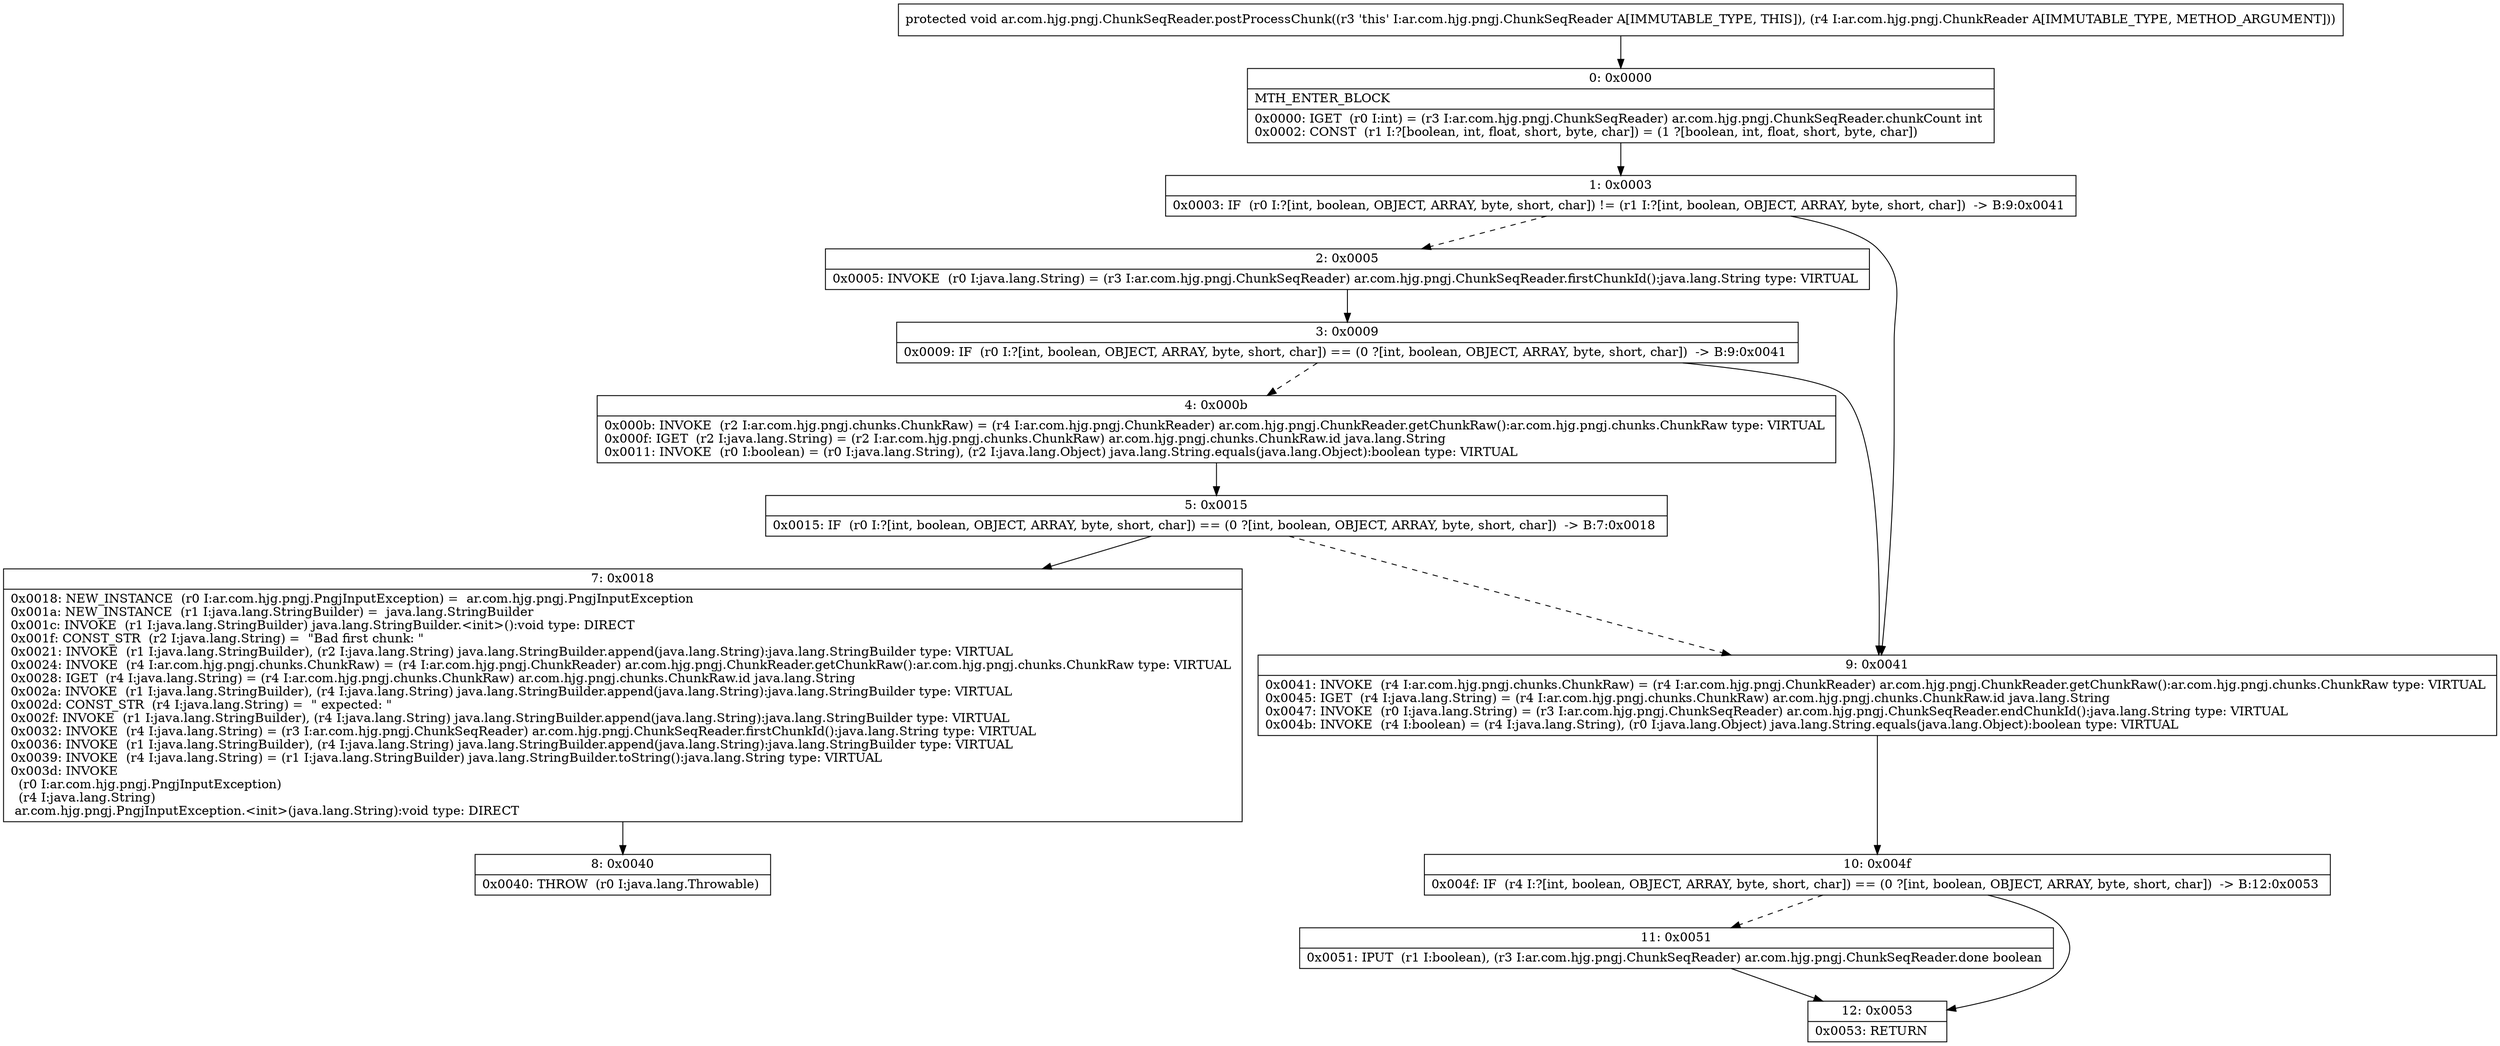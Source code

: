 digraph "CFG forar.com.hjg.pngj.ChunkSeqReader.postProcessChunk(Lar\/com\/hjg\/pngj\/ChunkReader;)V" {
Node_0 [shape=record,label="{0\:\ 0x0000|MTH_ENTER_BLOCK\l|0x0000: IGET  (r0 I:int) = (r3 I:ar.com.hjg.pngj.ChunkSeqReader) ar.com.hjg.pngj.ChunkSeqReader.chunkCount int \l0x0002: CONST  (r1 I:?[boolean, int, float, short, byte, char]) = (1 ?[boolean, int, float, short, byte, char]) \l}"];
Node_1 [shape=record,label="{1\:\ 0x0003|0x0003: IF  (r0 I:?[int, boolean, OBJECT, ARRAY, byte, short, char]) != (r1 I:?[int, boolean, OBJECT, ARRAY, byte, short, char])  \-\> B:9:0x0041 \l}"];
Node_2 [shape=record,label="{2\:\ 0x0005|0x0005: INVOKE  (r0 I:java.lang.String) = (r3 I:ar.com.hjg.pngj.ChunkSeqReader) ar.com.hjg.pngj.ChunkSeqReader.firstChunkId():java.lang.String type: VIRTUAL \l}"];
Node_3 [shape=record,label="{3\:\ 0x0009|0x0009: IF  (r0 I:?[int, boolean, OBJECT, ARRAY, byte, short, char]) == (0 ?[int, boolean, OBJECT, ARRAY, byte, short, char])  \-\> B:9:0x0041 \l}"];
Node_4 [shape=record,label="{4\:\ 0x000b|0x000b: INVOKE  (r2 I:ar.com.hjg.pngj.chunks.ChunkRaw) = (r4 I:ar.com.hjg.pngj.ChunkReader) ar.com.hjg.pngj.ChunkReader.getChunkRaw():ar.com.hjg.pngj.chunks.ChunkRaw type: VIRTUAL \l0x000f: IGET  (r2 I:java.lang.String) = (r2 I:ar.com.hjg.pngj.chunks.ChunkRaw) ar.com.hjg.pngj.chunks.ChunkRaw.id java.lang.String \l0x0011: INVOKE  (r0 I:boolean) = (r0 I:java.lang.String), (r2 I:java.lang.Object) java.lang.String.equals(java.lang.Object):boolean type: VIRTUAL \l}"];
Node_5 [shape=record,label="{5\:\ 0x0015|0x0015: IF  (r0 I:?[int, boolean, OBJECT, ARRAY, byte, short, char]) == (0 ?[int, boolean, OBJECT, ARRAY, byte, short, char])  \-\> B:7:0x0018 \l}"];
Node_7 [shape=record,label="{7\:\ 0x0018|0x0018: NEW_INSTANCE  (r0 I:ar.com.hjg.pngj.PngjInputException) =  ar.com.hjg.pngj.PngjInputException \l0x001a: NEW_INSTANCE  (r1 I:java.lang.StringBuilder) =  java.lang.StringBuilder \l0x001c: INVOKE  (r1 I:java.lang.StringBuilder) java.lang.StringBuilder.\<init\>():void type: DIRECT \l0x001f: CONST_STR  (r2 I:java.lang.String) =  \"Bad first chunk: \" \l0x0021: INVOKE  (r1 I:java.lang.StringBuilder), (r2 I:java.lang.String) java.lang.StringBuilder.append(java.lang.String):java.lang.StringBuilder type: VIRTUAL \l0x0024: INVOKE  (r4 I:ar.com.hjg.pngj.chunks.ChunkRaw) = (r4 I:ar.com.hjg.pngj.ChunkReader) ar.com.hjg.pngj.ChunkReader.getChunkRaw():ar.com.hjg.pngj.chunks.ChunkRaw type: VIRTUAL \l0x0028: IGET  (r4 I:java.lang.String) = (r4 I:ar.com.hjg.pngj.chunks.ChunkRaw) ar.com.hjg.pngj.chunks.ChunkRaw.id java.lang.String \l0x002a: INVOKE  (r1 I:java.lang.StringBuilder), (r4 I:java.lang.String) java.lang.StringBuilder.append(java.lang.String):java.lang.StringBuilder type: VIRTUAL \l0x002d: CONST_STR  (r4 I:java.lang.String) =  \" expected: \" \l0x002f: INVOKE  (r1 I:java.lang.StringBuilder), (r4 I:java.lang.String) java.lang.StringBuilder.append(java.lang.String):java.lang.StringBuilder type: VIRTUAL \l0x0032: INVOKE  (r4 I:java.lang.String) = (r3 I:ar.com.hjg.pngj.ChunkSeqReader) ar.com.hjg.pngj.ChunkSeqReader.firstChunkId():java.lang.String type: VIRTUAL \l0x0036: INVOKE  (r1 I:java.lang.StringBuilder), (r4 I:java.lang.String) java.lang.StringBuilder.append(java.lang.String):java.lang.StringBuilder type: VIRTUAL \l0x0039: INVOKE  (r4 I:java.lang.String) = (r1 I:java.lang.StringBuilder) java.lang.StringBuilder.toString():java.lang.String type: VIRTUAL \l0x003d: INVOKE  \l  (r0 I:ar.com.hjg.pngj.PngjInputException)\l  (r4 I:java.lang.String)\l ar.com.hjg.pngj.PngjInputException.\<init\>(java.lang.String):void type: DIRECT \l}"];
Node_8 [shape=record,label="{8\:\ 0x0040|0x0040: THROW  (r0 I:java.lang.Throwable) \l}"];
Node_9 [shape=record,label="{9\:\ 0x0041|0x0041: INVOKE  (r4 I:ar.com.hjg.pngj.chunks.ChunkRaw) = (r4 I:ar.com.hjg.pngj.ChunkReader) ar.com.hjg.pngj.ChunkReader.getChunkRaw():ar.com.hjg.pngj.chunks.ChunkRaw type: VIRTUAL \l0x0045: IGET  (r4 I:java.lang.String) = (r4 I:ar.com.hjg.pngj.chunks.ChunkRaw) ar.com.hjg.pngj.chunks.ChunkRaw.id java.lang.String \l0x0047: INVOKE  (r0 I:java.lang.String) = (r3 I:ar.com.hjg.pngj.ChunkSeqReader) ar.com.hjg.pngj.ChunkSeqReader.endChunkId():java.lang.String type: VIRTUAL \l0x004b: INVOKE  (r4 I:boolean) = (r4 I:java.lang.String), (r0 I:java.lang.Object) java.lang.String.equals(java.lang.Object):boolean type: VIRTUAL \l}"];
Node_10 [shape=record,label="{10\:\ 0x004f|0x004f: IF  (r4 I:?[int, boolean, OBJECT, ARRAY, byte, short, char]) == (0 ?[int, boolean, OBJECT, ARRAY, byte, short, char])  \-\> B:12:0x0053 \l}"];
Node_11 [shape=record,label="{11\:\ 0x0051|0x0051: IPUT  (r1 I:boolean), (r3 I:ar.com.hjg.pngj.ChunkSeqReader) ar.com.hjg.pngj.ChunkSeqReader.done boolean \l}"];
Node_12 [shape=record,label="{12\:\ 0x0053|0x0053: RETURN   \l}"];
MethodNode[shape=record,label="{protected void ar.com.hjg.pngj.ChunkSeqReader.postProcessChunk((r3 'this' I:ar.com.hjg.pngj.ChunkSeqReader A[IMMUTABLE_TYPE, THIS]), (r4 I:ar.com.hjg.pngj.ChunkReader A[IMMUTABLE_TYPE, METHOD_ARGUMENT])) }"];
MethodNode -> Node_0;
Node_0 -> Node_1;
Node_1 -> Node_2[style=dashed];
Node_1 -> Node_9;
Node_2 -> Node_3;
Node_3 -> Node_4[style=dashed];
Node_3 -> Node_9;
Node_4 -> Node_5;
Node_5 -> Node_7;
Node_5 -> Node_9[style=dashed];
Node_7 -> Node_8;
Node_9 -> Node_10;
Node_10 -> Node_11[style=dashed];
Node_10 -> Node_12;
Node_11 -> Node_12;
}

